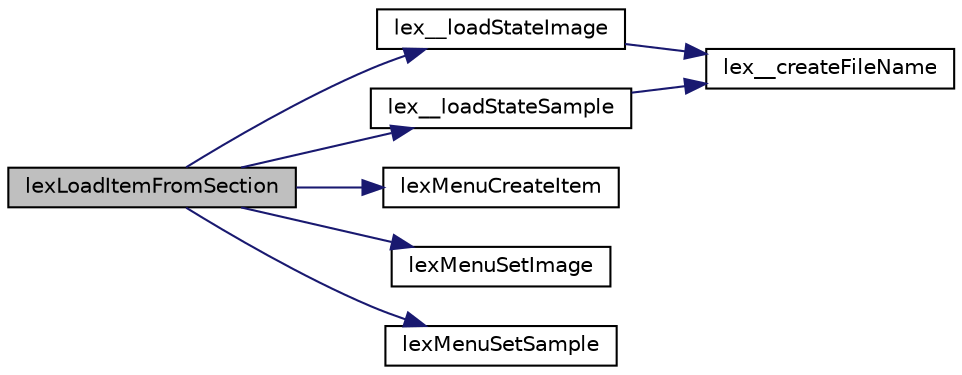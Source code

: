 digraph G
{
  edge [fontname="Helvetica",fontsize="10",labelfontname="Helvetica",labelfontsize="10"];
  node [fontname="Helvetica",fontsize="10",shape=record];
  rankdir=LR;
  Node1 [label="lexLoadItemFromSection",height=0.2,width=0.4,color="black", fillcolor="grey75", style="filled" fontcolor="black"];
  Node1 -> Node2 [color="midnightblue",fontsize="10",style="solid",fontname="Helvetica"];
  Node2 [label="lex__loadStateImage",height=0.2,width=0.4,color="black", fillcolor="white", style="filled",URL="$lexmenu_8c.html#a15b5639a3224f21591e955f87bd7a1c4"];
  Node2 -> Node3 [color="midnightblue",fontsize="10",style="solid",fontname="Helvetica"];
  Node3 [label="lex__createFileName",height=0.2,width=0.4,color="black", fillcolor="white", style="filled",URL="$lexmenu_8c.html#abb8990d8467dc548ac54843f1f907f9f"];
  Node1 -> Node4 [color="midnightblue",fontsize="10",style="solid",fontname="Helvetica"];
  Node4 [label="lex__loadStateSample",height=0.2,width=0.4,color="black", fillcolor="white", style="filled",URL="$lexmenu_8c.html#a869c3e9c49c5bcd791f3d1a93959e8dc"];
  Node4 -> Node3 [color="midnightblue",fontsize="10",style="solid",fontname="Helvetica"];
  Node1 -> Node5 [color="midnightblue",fontsize="10",style="solid",fontname="Helvetica"];
  Node5 [label="lexMenuCreateItem",height=0.2,width=0.4,color="black", fillcolor="white", style="filled",URL="$lexmenu_8c.html#ae9d6051519f6ea7849a6cd11f17a7bfc"];
  Node1 -> Node6 [color="midnightblue",fontsize="10",style="solid",fontname="Helvetica"];
  Node6 [label="lexMenuSetImage",height=0.2,width=0.4,color="black", fillcolor="white", style="filled",URL="$lexmenu_8c.html#af916a37137052fe231ca50c0279f4d3e"];
  Node1 -> Node7 [color="midnightblue",fontsize="10",style="solid",fontname="Helvetica"];
  Node7 [label="lexMenuSetSample",height=0.2,width=0.4,color="black", fillcolor="white", style="filled",URL="$lexmenu_8c.html#a467582820e1d439b498939b968176e4b"];
}
